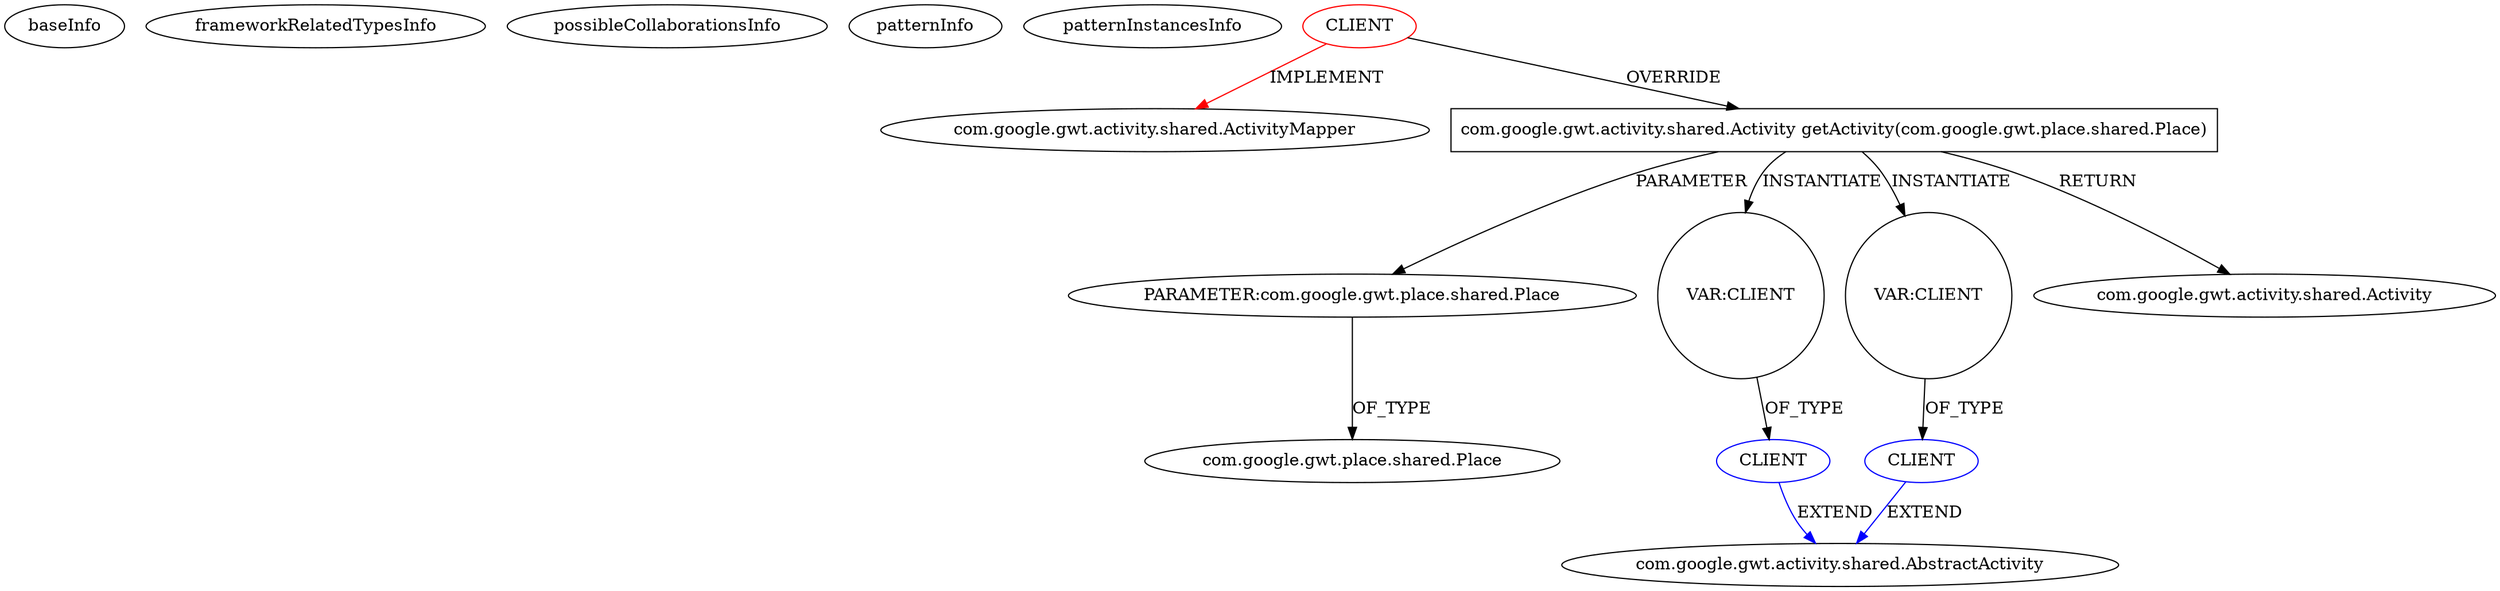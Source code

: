 digraph {
baseInfo[graphId=986,category="pattern",isAnonymous=false,possibleRelation=true]
frameworkRelatedTypesInfo[0="com.google.gwt.activity.shared.ActivityMapper"]
possibleCollaborationsInfo[0="986~INSTANTIATION-OVERRIDING_METHOD_DECLARATION-~com.google.gwt.activity.shared.ActivityMapper ~com.google.gwt.activity.shared.AbstractActivity ~false~false",1="986~INSTANTIATION-OVERRIDING_METHOD_DECLARATION-~com.google.gwt.activity.shared.ActivityMapper ~com.google.gwt.activity.shared.AbstractActivity ~false~false"]
patternInfo[frequency=2.0,patternRootClient=0]
patternInstancesInfo[0="carlos-aguayo-html5gwthistory~/carlos-aguayo-html5gwthistory/html5gwthistory-master/src/com/dreamskiale/client/AppActivityMapper.java~AppActivityMapper~1021",1="mcasperson-Automation-Portal-UI~/mcasperson-Automation-Portal-UI/Automation-Portal-UI-master/src/com/redhat/automationportalui/client/AutomationPortalUIAppActivityMapper.java~AutomationPortalUIAppActivityMapper~3711"]
1[label="com.google.gwt.activity.shared.ActivityMapper",vertexType="FRAMEWORK_INTERFACE_TYPE",isFrameworkType=false]
0[label="CLIENT",vertexType="ROOT_CLIENT_CLASS_DECLARATION",isFrameworkType=false,color=red]
2[label="com.google.gwt.activity.shared.Activity getActivity(com.google.gwt.place.shared.Place)",vertexType="OVERRIDING_METHOD_DECLARATION",isFrameworkType=false,shape=box]
4[label="PARAMETER:com.google.gwt.place.shared.Place",vertexType="PARAMETER_DECLARATION",isFrameworkType=false]
5[label="com.google.gwt.place.shared.Place",vertexType="FRAMEWORK_CLASS_TYPE",isFrameworkType=false]
11[label="VAR:CLIENT",vertexType="VARIABLE_EXPRESION",isFrameworkType=false,shape=circle]
15[label="VAR:CLIENT",vertexType="VARIABLE_EXPRESION",isFrameworkType=false,shape=circle]
3[label="com.google.gwt.activity.shared.Activity",vertexType="FRAMEWORK_INTERFACE_TYPE",isFrameworkType=false]
12[label="CLIENT",vertexType="REFERENCE_CLIENT_CLASS_DECLARATION",isFrameworkType=false,color=blue]
9[label="com.google.gwt.activity.shared.AbstractActivity",vertexType="FRAMEWORK_CLASS_TYPE",isFrameworkType=false]
16[label="CLIENT",vertexType="REFERENCE_CLIENT_CLASS_DECLARATION",isFrameworkType=false,color=blue]
2->3[label="RETURN"]
4->5[label="OF_TYPE"]
11->12[label="OF_TYPE"]
12->9[label="EXTEND",color=blue]
2->15[label="INSTANTIATE"]
2->11[label="INSTANTIATE"]
15->16[label="OF_TYPE"]
0->1[label="IMPLEMENT",color=red]
2->4[label="PARAMETER"]
16->9[label="EXTEND",color=blue]
0->2[label="OVERRIDE"]
}
